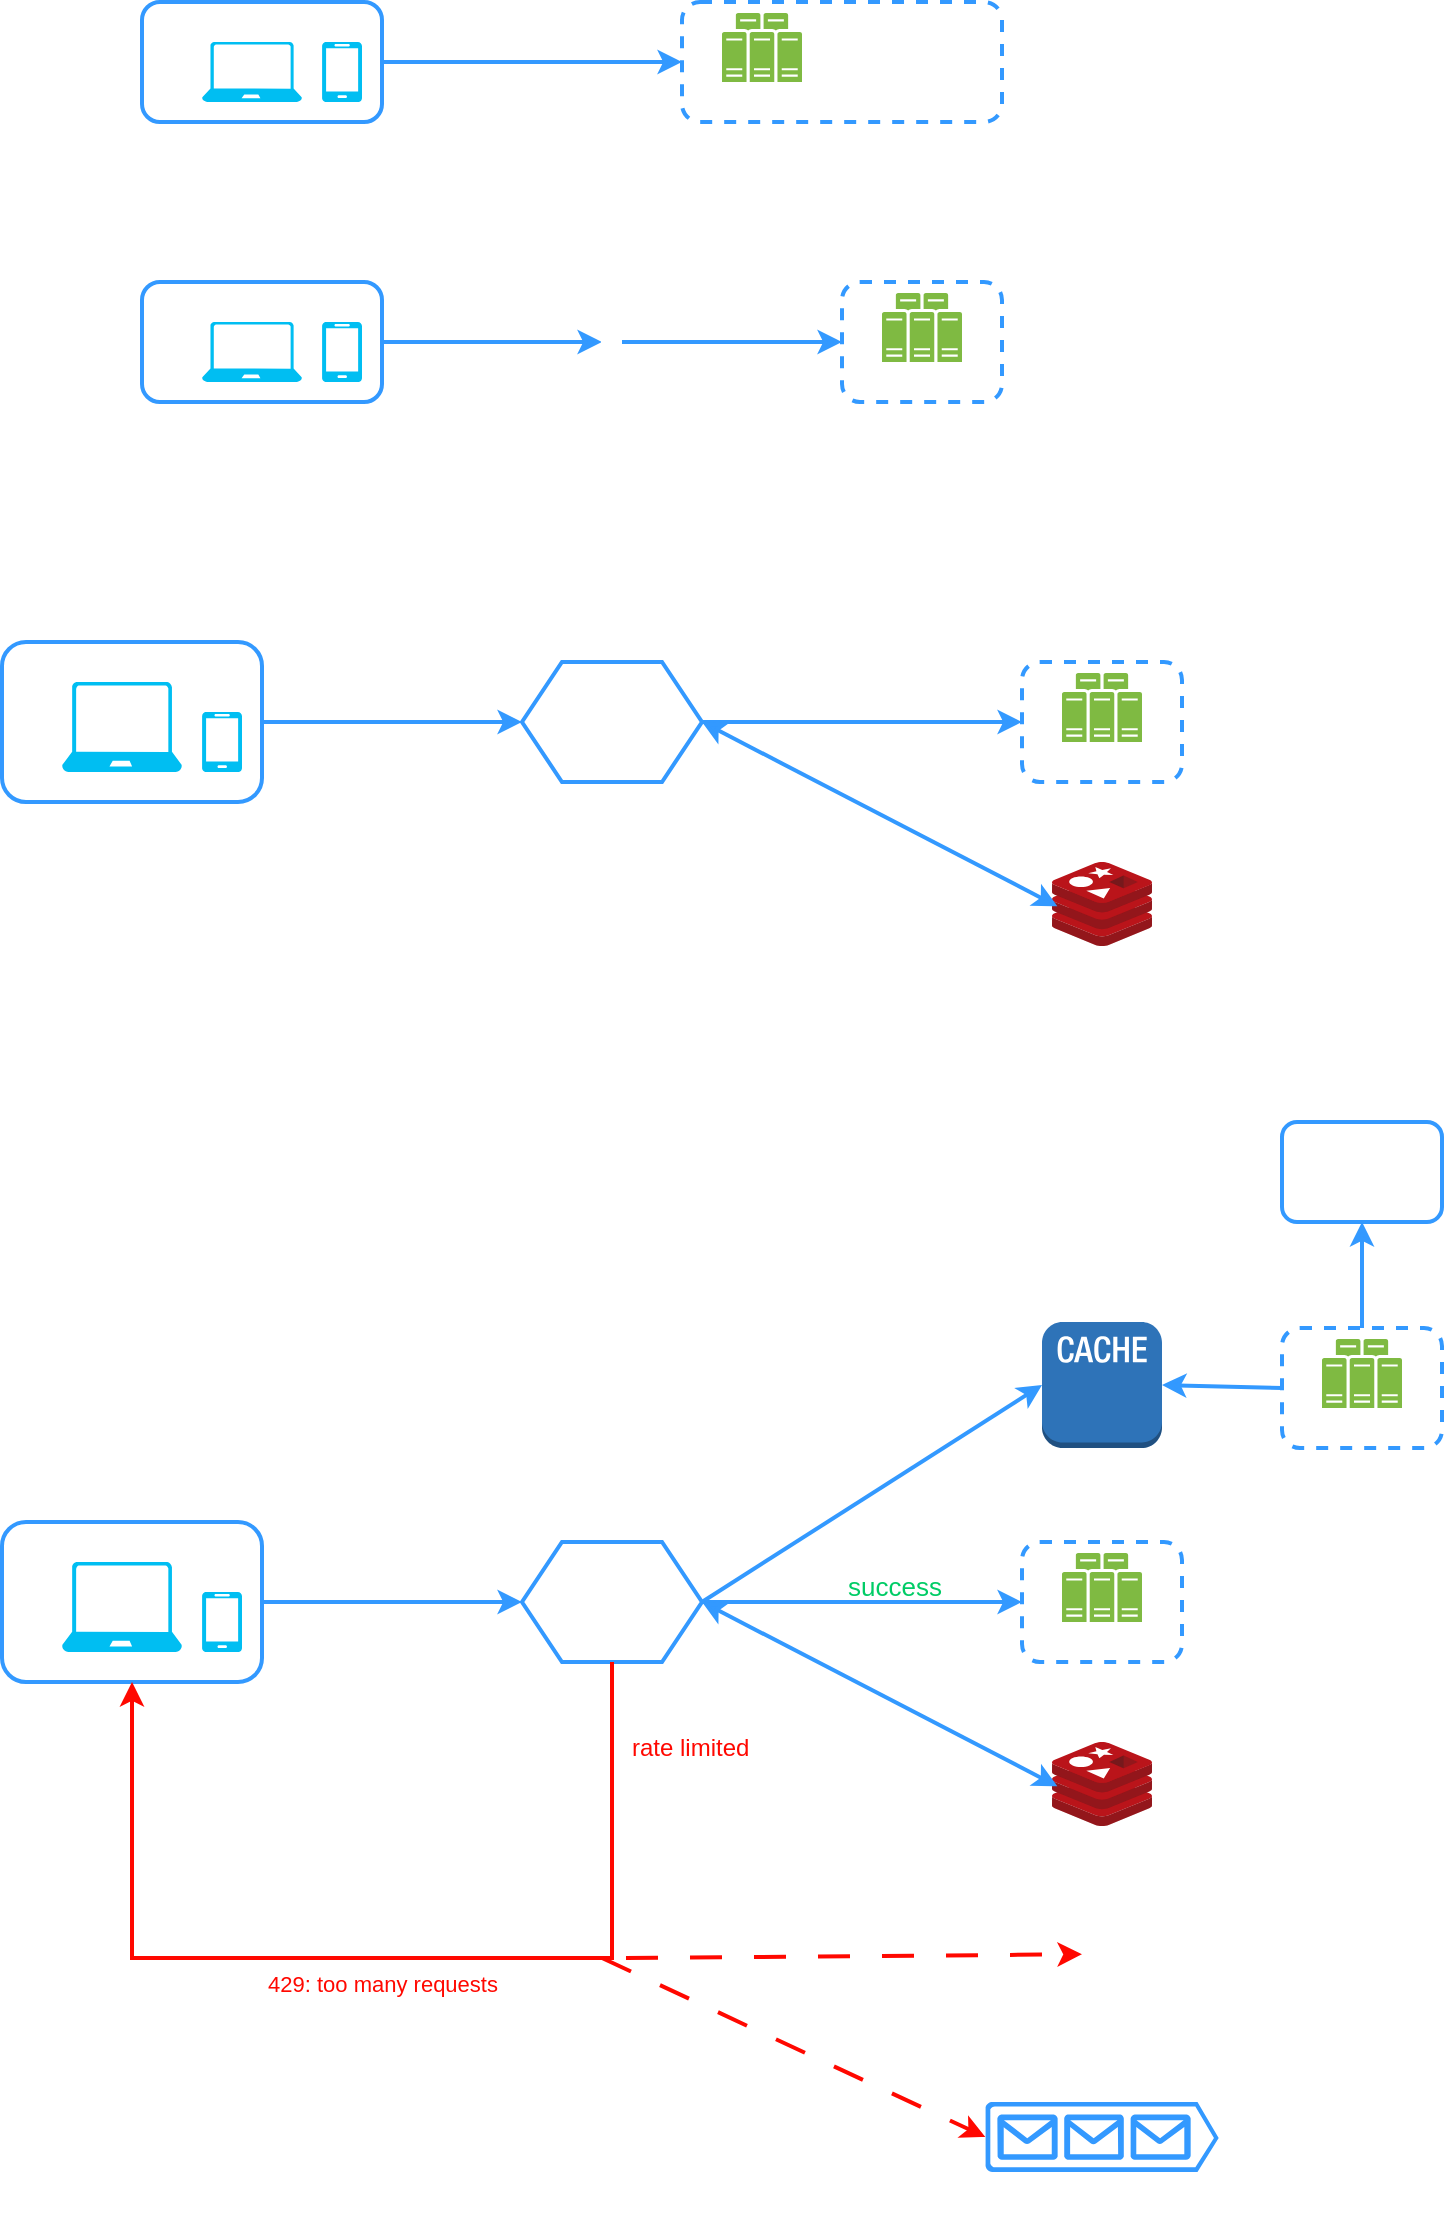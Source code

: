 <mxfile version="24.7.16">
  <diagram name="Page-1" id="OdNACH37kYZbs-KTAWDx">
    <mxGraphModel dx="1194" dy="772" grid="1" gridSize="10" guides="1" tooltips="1" connect="1" arrows="1" fold="1" page="1" pageScale="1" pageWidth="827" pageHeight="1169" math="0" shadow="0">
      <root>
        <mxCell id="0" />
        <mxCell id="1" parent="0" />
        <mxCell id="otoWU3ZxkSg-Xk5UeFQL-1" value="HTTP Request" style="edgeStyle=none;shape=connector;rounded=0;orthogonalLoop=1;jettySize=auto;html=1;entryX=0;entryY=0.5;entryDx=0;entryDy=0;strokeColor=#3399FF;strokeWidth=2;align=center;verticalAlign=bottom;fontFamily=Helvetica;fontSize=11;fontColor=#FFFFFF;labelBackgroundColor=none;endArrow=classic;flowAnimation=0;" edge="1" parent="1" source="otoWU3ZxkSg-Xk5UeFQL-2" target="otoWU3ZxkSg-Xk5UeFQL-5">
          <mxGeometry relative="1" as="geometry" />
        </mxCell>
        <mxCell id="otoWU3ZxkSg-Xk5UeFQL-2" value="&lt;font color=&quot;#ffffff&quot;&gt;Client&lt;/font&gt;" style="rounded=1;whiteSpace=wrap;html=1;strokeColor=#3399FF;align=left;verticalAlign=top;fontFamily=Helvetica;fontSize=11;fontColor=default;labelBackgroundColor=none;fillColor=none;strokeWidth=2;" vertex="1" parent="1">
          <mxGeometry x="250" y="90" width="120" height="60" as="geometry" />
        </mxCell>
        <mxCell id="otoWU3ZxkSg-Xk5UeFQL-3" value="" style="verticalLabelPosition=bottom;html=1;verticalAlign=top;align=center;strokeColor=none;fillColor=#00BEF2;shape=mxgraph.azure.laptop;pointerEvents=1;rounded=1;fontFamily=Helvetica;fontSize=11;fontColor=default;labelBackgroundColor=default;" vertex="1" parent="1">
          <mxGeometry x="280" y="110" width="50" height="30" as="geometry" />
        </mxCell>
        <mxCell id="otoWU3ZxkSg-Xk5UeFQL-4" value="" style="verticalLabelPosition=bottom;html=1;verticalAlign=top;align=center;strokeColor=none;fillColor=#00BEF2;shape=mxgraph.azure.mobile;pointerEvents=1;rounded=1;fontFamily=Helvetica;fontSize=11;fontColor=default;labelBackgroundColor=default;" vertex="1" parent="1">
          <mxGeometry x="340" y="110" width="20" height="30" as="geometry" />
        </mxCell>
        <mxCell id="otoWU3ZxkSg-Xk5UeFQL-5" value="" style="rounded=1;whiteSpace=wrap;html=1;strokeColor=#3399FF;align=left;verticalAlign=top;fontFamily=Helvetica;fontSize=11;fontColor=default;labelBackgroundColor=none;fillColor=none;dashed=1;strokeWidth=2;" vertex="1" parent="1">
          <mxGeometry x="520" y="90" width="160" height="60" as="geometry" />
        </mxCell>
        <mxCell id="otoWU3ZxkSg-Xk5UeFQL-6" value="&lt;p style=&quot;line-height: 110%;&quot;&gt;Api Servers&lt;/p&gt;" style="sketch=0;pointerEvents=1;shadow=0;dashed=0;html=1;strokeColor=none;fillColor=#505050;labelPosition=center;verticalLabelPosition=bottom;verticalAlign=bottom;outlineConnect=0;align=center;shape=mxgraph.office.servers.server_farm;fillColor=#7FBA42;rounded=1;fontFamily=Helvetica;fontSize=11;fontColor=#FFFFFF;labelBackgroundColor=none;spacing=6;" vertex="1" parent="1">
          <mxGeometry x="540" y="95.5" width="40" height="34.5" as="geometry" />
        </mxCell>
        <mxCell id="otoWU3ZxkSg-Xk5UeFQL-7" value="&lt;font color=&quot;#ffffff&quot;&gt;Rate limiter&lt;/font&gt;" style="rounded=1;whiteSpace=wrap;html=1;strokeColor=#FFFFFF;align=center;verticalAlign=middle;fontFamily=Helvetica;fontSize=11;fontColor=default;labelBackgroundColor=none;fillColor=none;strokeWidth=1;" vertex="1" parent="1">
          <mxGeometry x="600" y="105" width="60" height="30" as="geometry" />
        </mxCell>
        <mxCell id="otoWU3ZxkSg-Xk5UeFQL-8" value="" style="edgeStyle=none;shape=connector;rounded=0;orthogonalLoop=1;jettySize=auto;html=1;strokeColor=#3399FF;strokeWidth=2;align=center;verticalAlign=bottom;fontFamily=Helvetica;fontSize=11;fontColor=#FFFFFF;labelBackgroundColor=none;endArrow=classic;flowAnimation=0;entryX=0;entryY=0.5;entryDx=0;entryDy=0;" edge="1" parent="1" source="otoWU3ZxkSg-Xk5UeFQL-9" target="otoWU3ZxkSg-Xk5UeFQL-14">
          <mxGeometry relative="1" as="geometry">
            <mxPoint x="430" y="260" as="targetPoint" />
          </mxGeometry>
        </mxCell>
        <mxCell id="otoWU3ZxkSg-Xk5UeFQL-9" value="&lt;font color=&quot;#ffffff&quot;&gt;Client&lt;/font&gt;" style="rounded=1;whiteSpace=wrap;html=1;strokeColor=#3399FF;align=left;verticalAlign=top;fontFamily=Helvetica;fontSize=11;fontColor=default;labelBackgroundColor=none;fillColor=none;strokeWidth=2;" vertex="1" parent="1">
          <mxGeometry x="250" y="230" width="120" height="60" as="geometry" />
        </mxCell>
        <mxCell id="otoWU3ZxkSg-Xk5UeFQL-10" value="" style="verticalLabelPosition=bottom;html=1;verticalAlign=top;align=center;strokeColor=none;fillColor=#00BEF2;shape=mxgraph.azure.laptop;pointerEvents=1;rounded=1;fontFamily=Helvetica;fontSize=11;fontColor=default;labelBackgroundColor=default;" vertex="1" parent="1">
          <mxGeometry x="280" y="250" width="50" height="30" as="geometry" />
        </mxCell>
        <mxCell id="otoWU3ZxkSg-Xk5UeFQL-11" value="" style="verticalLabelPosition=bottom;html=1;verticalAlign=top;align=center;strokeColor=none;fillColor=#00BEF2;shape=mxgraph.azure.mobile;pointerEvents=1;rounded=1;fontFamily=Helvetica;fontSize=11;fontColor=default;labelBackgroundColor=default;" vertex="1" parent="1">
          <mxGeometry x="340" y="250" width="20" height="30" as="geometry" />
        </mxCell>
        <mxCell id="otoWU3ZxkSg-Xk5UeFQL-12" value="" style="rounded=1;whiteSpace=wrap;html=1;strokeColor=#3399FF;align=left;verticalAlign=top;fontFamily=Helvetica;fontSize=11;fontColor=default;labelBackgroundColor=none;fillColor=none;dashed=1;strokeWidth=2;" vertex="1" parent="1">
          <mxGeometry x="600" y="230" width="80" height="60" as="geometry" />
        </mxCell>
        <mxCell id="otoWU3ZxkSg-Xk5UeFQL-13" value="&lt;p style=&quot;line-height: 110%;&quot;&gt;Api Servers&lt;/p&gt;" style="sketch=0;pointerEvents=1;shadow=0;dashed=0;html=1;strokeColor=none;fillColor=#505050;labelPosition=center;verticalLabelPosition=bottom;verticalAlign=bottom;outlineConnect=0;align=center;shape=mxgraph.office.servers.server_farm;fillColor=#7FBA42;rounded=1;fontFamily=Helvetica;fontSize=11;fontColor=#FFFFFF;labelBackgroundColor=none;spacing=6;" vertex="1" parent="1">
          <mxGeometry x="620" y="235.5" width="40" height="34.5" as="geometry" />
        </mxCell>
        <mxCell id="otoWU3ZxkSg-Xk5UeFQL-14" value="&lt;font color=&quot;#ffffff&quot;&gt;Rate limiter&lt;/font&gt;" style="rounded=0;html=1;strokeColor=#FFFFFF;align=center;verticalAlign=bottom;fontFamily=Helvetica;fontSize=11;fontColor=default;labelBackgroundColor=none;fillColor=none;spacingLeft=0;spacingBottom=-21;" vertex="1" parent="1">
          <mxGeometry x="480" y="185" width="10" height="150" as="geometry" />
        </mxCell>
        <mxCell id="otoWU3ZxkSg-Xk5UeFQL-15" value="" style="edgeStyle=none;shape=connector;rounded=0;orthogonalLoop=1;jettySize=auto;html=1;strokeColor=#3399FF;strokeWidth=2;align=center;verticalAlign=bottom;fontFamily=Helvetica;fontSize=11;fontColor=#FFFFFF;labelBackgroundColor=none;endArrow=classic;flowAnimation=0;entryX=0;entryY=0.5;entryDx=0;entryDy=0;exitX=1;exitY=0.5;exitDx=0;exitDy=0;" edge="1" parent="1" source="otoWU3ZxkSg-Xk5UeFQL-14" target="otoWU3ZxkSg-Xk5UeFQL-12">
          <mxGeometry relative="1" as="geometry">
            <mxPoint x="560" y="340" as="sourcePoint" />
            <mxPoint x="650" y="340" as="targetPoint" />
          </mxGeometry>
        </mxCell>
        <mxCell id="otoWU3ZxkSg-Xk5UeFQL-16" value="" style="edgeStyle=none;shape=connector;rounded=0;orthogonalLoop=1;jettySize=auto;html=1;strokeColor=#3399FF;strokeWidth=2;align=center;verticalAlign=bottom;fontFamily=Helvetica;fontSize=11;fontColor=#FFFFFF;labelBackgroundColor=none;endArrow=classic;flowAnimation=0;entryX=0;entryY=0.5;entryDx=0;entryDy=0;" edge="1" parent="1" source="otoWU3ZxkSg-Xk5UeFQL-17" target="otoWU3ZxkSg-Xk5UeFQL-23">
          <mxGeometry relative="1" as="geometry">
            <mxPoint x="423" y="445" as="targetPoint" />
          </mxGeometry>
        </mxCell>
        <mxCell id="otoWU3ZxkSg-Xk5UeFQL-17" value="&lt;font color=&quot;#ffffff&quot; style=&quot;font-size: 12px;&quot;&gt;Client&lt;/font&gt;" style="rounded=1;whiteSpace=wrap;html=1;strokeColor=#3399FF;align=left;verticalAlign=top;fontFamily=Helvetica;fontSize=12;fontColor=default;labelBackgroundColor=none;fillColor=none;strokeWidth=2;" vertex="1" parent="1">
          <mxGeometry x="180" y="410" width="130" height="80" as="geometry" />
        </mxCell>
        <mxCell id="otoWU3ZxkSg-Xk5UeFQL-18" value="" style="verticalLabelPosition=bottom;html=1;verticalAlign=top;align=center;strokeColor=none;fillColor=#00BEF2;shape=mxgraph.azure.laptop;pointerEvents=1;rounded=1;fontFamily=Helvetica;fontSize=11;fontColor=default;labelBackgroundColor=default;" vertex="1" parent="1">
          <mxGeometry x="210" y="430" width="60" height="45" as="geometry" />
        </mxCell>
        <mxCell id="otoWU3ZxkSg-Xk5UeFQL-19" value="" style="verticalLabelPosition=bottom;html=1;verticalAlign=top;align=center;strokeColor=none;fillColor=#00BEF2;shape=mxgraph.azure.mobile;pointerEvents=1;rounded=1;fontFamily=Helvetica;fontSize=11;fontColor=default;labelBackgroundColor=default;" vertex="1" parent="1">
          <mxGeometry x="280" y="445" width="20" height="30" as="geometry" />
        </mxCell>
        <mxCell id="otoWU3ZxkSg-Xk5UeFQL-20" value="" style="rounded=1;whiteSpace=wrap;html=1;strokeColor=#3399FF;align=left;verticalAlign=top;fontFamily=Helvetica;fontSize=11;fontColor=default;labelBackgroundColor=none;fillColor=none;dashed=1;strokeWidth=2;" vertex="1" parent="1">
          <mxGeometry x="690" y="420" width="80" height="60" as="geometry" />
        </mxCell>
        <mxCell id="otoWU3ZxkSg-Xk5UeFQL-21" value="&lt;p style=&quot;line-height: 110%;&quot;&gt;Api Servers&lt;/p&gt;" style="sketch=0;pointerEvents=1;shadow=0;dashed=0;html=1;strokeColor=none;fillColor=#505050;labelPosition=center;verticalLabelPosition=bottom;verticalAlign=bottom;outlineConnect=0;align=center;shape=mxgraph.office.servers.server_farm;fillColor=#7FBA42;rounded=1;fontFamily=Helvetica;fontSize=11;fontColor=#FFFFFF;labelBackgroundColor=none;spacing=6;" vertex="1" parent="1">
          <mxGeometry x="710" y="425.5" width="40" height="34.5" as="geometry" />
        </mxCell>
        <mxCell id="otoWU3ZxkSg-Xk5UeFQL-22" value="" style="edgeStyle=none;shape=connector;rounded=0;orthogonalLoop=1;jettySize=auto;html=1;strokeColor=#3399FF;strokeWidth=2;align=center;verticalAlign=bottom;fontFamily=Helvetica;fontSize=11;fontColor=#FFFFFF;labelBackgroundColor=none;endArrow=classic;flowAnimation=0;entryX=0;entryY=0.5;entryDx=0;entryDy=0;exitX=1;exitY=0.5;exitDx=0;exitDy=0;" edge="1" parent="1" source="otoWU3ZxkSg-Xk5UeFQL-23" target="otoWU3ZxkSg-Xk5UeFQL-20">
          <mxGeometry relative="1" as="geometry">
            <mxPoint x="580" y="445" as="sourcePoint" />
            <mxPoint x="740" y="525" as="targetPoint" />
          </mxGeometry>
        </mxCell>
        <mxCell id="otoWU3ZxkSg-Xk5UeFQL-23" value="Rate limiter middleware" style="shape=hexagon;perimeter=hexagonPerimeter2;html=1;fixedSize=1;rounded=0;strokeColor=#3399FF;align=center;verticalAlign=middle;fontFamily=Helvetica;fontSize=12;fontColor=#FFFFFF;labelBackgroundColor=none;fillColor=none;strokeWidth=2;whiteSpace=wrap;" vertex="1" parent="1">
          <mxGeometry x="440" y="420" width="90" height="60" as="geometry" />
        </mxCell>
        <mxCell id="otoWU3ZxkSg-Xk5UeFQL-24" value="Redis" style="image;sketch=0;aspect=fixed;html=1;points=[];align=center;fontSize=12;image=img/lib/mscae/Cache_Redis_Product.svg;rounded=1;strokeColor=#3399FF;verticalAlign=top;fontFamily=Helvetica;fontColor=#FFFFFF;labelBackgroundColor=none;fillColor=none;imageBackground=none;imageBorder=none;" vertex="1" parent="1">
          <mxGeometry x="705" y="520" width="50" height="42" as="geometry" />
        </mxCell>
        <mxCell id="otoWU3ZxkSg-Xk5UeFQL-25" value="" style="edgeStyle=none;shape=connector;rounded=0;orthogonalLoop=1;jettySize=auto;html=1;strokeColor=#3399FF;strokeWidth=2;align=center;verticalAlign=bottom;fontFamily=Helvetica;fontSize=11;fontColor=#FFFFFF;labelBackgroundColor=none;endArrow=classic;flowAnimation=0;entryX=0.054;entryY=0.527;entryDx=0;entryDy=0;exitX=1;exitY=0.5;exitDx=0;exitDy=0;entryPerimeter=0;startArrow=classic;startFill=1;" edge="1" parent="1" source="otoWU3ZxkSg-Xk5UeFQL-23" target="otoWU3ZxkSg-Xk5UeFQL-24">
          <mxGeometry relative="1" as="geometry">
            <mxPoint x="560" y="458" as="sourcePoint" />
            <mxPoint x="700" y="458" as="targetPoint" />
          </mxGeometry>
        </mxCell>
        <mxCell id="otoWU3ZxkSg-Xk5UeFQL-26" value="" style="edgeStyle=none;shape=connector;rounded=0;orthogonalLoop=1;jettySize=auto;html=1;strokeColor=#3399FF;strokeWidth=2;align=center;verticalAlign=bottom;fontFamily=Helvetica;fontSize=11;fontColor=#FFFFFF;labelBackgroundColor=none;endArrow=classic;flowAnimation=0;entryX=0;entryY=0.5;entryDx=0;entryDy=0;" edge="1" parent="1" source="otoWU3ZxkSg-Xk5UeFQL-27" target="otoWU3ZxkSg-Xk5UeFQL-34">
          <mxGeometry relative="1" as="geometry">
            <mxPoint x="423" y="885" as="targetPoint" />
          </mxGeometry>
        </mxCell>
        <mxCell id="otoWU3ZxkSg-Xk5UeFQL-27" value="&lt;font color=&quot;#ffffff&quot; style=&quot;font-size: 12px;&quot;&gt;Client&lt;/font&gt;" style="rounded=1;whiteSpace=wrap;html=1;strokeColor=#3399FF;align=left;verticalAlign=top;fontFamily=Helvetica;fontSize=12;fontColor=default;labelBackgroundColor=none;fillColor=none;strokeWidth=2;" vertex="1" parent="1">
          <mxGeometry x="180" y="850" width="130" height="80" as="geometry" />
        </mxCell>
        <mxCell id="otoWU3ZxkSg-Xk5UeFQL-28" value="" style="verticalLabelPosition=bottom;html=1;verticalAlign=top;align=center;strokeColor=none;fillColor=#00BEF2;shape=mxgraph.azure.laptop;pointerEvents=1;rounded=1;fontFamily=Helvetica;fontSize=11;fontColor=default;labelBackgroundColor=default;" vertex="1" parent="1">
          <mxGeometry x="210" y="870" width="60" height="45" as="geometry" />
        </mxCell>
        <mxCell id="otoWU3ZxkSg-Xk5UeFQL-29" value="" style="verticalLabelPosition=bottom;html=1;verticalAlign=top;align=center;strokeColor=none;fillColor=#00BEF2;shape=mxgraph.azure.mobile;pointerEvents=1;rounded=1;fontFamily=Helvetica;fontSize=11;fontColor=default;labelBackgroundColor=default;" vertex="1" parent="1">
          <mxGeometry x="280" y="885" width="20" height="30" as="geometry" />
        </mxCell>
        <mxCell id="otoWU3ZxkSg-Xk5UeFQL-30" value="" style="rounded=1;whiteSpace=wrap;html=1;strokeColor=#3399FF;align=left;verticalAlign=top;fontFamily=Helvetica;fontSize=11;fontColor=default;labelBackgroundColor=none;fillColor=none;dashed=1;strokeWidth=2;" vertex="1" parent="1">
          <mxGeometry x="690" y="860" width="80" height="60" as="geometry" />
        </mxCell>
        <mxCell id="otoWU3ZxkSg-Xk5UeFQL-31" value="&lt;p style=&quot;line-height: 110%;&quot;&gt;Api Servers&lt;/p&gt;" style="sketch=0;pointerEvents=1;shadow=0;dashed=0;html=1;strokeColor=none;fillColor=#505050;labelPosition=center;verticalLabelPosition=bottom;verticalAlign=bottom;outlineConnect=0;align=center;shape=mxgraph.office.servers.server_farm;fillColor=#7FBA42;rounded=1;fontFamily=Helvetica;fontSize=11;fontColor=#FFFFFF;labelBackgroundColor=none;spacing=6;" vertex="1" parent="1">
          <mxGeometry x="710" y="865.5" width="40" height="34.5" as="geometry" />
        </mxCell>
        <mxCell id="otoWU3ZxkSg-Xk5UeFQL-32" value="" style="edgeStyle=none;shape=connector;rounded=0;orthogonalLoop=1;jettySize=auto;html=1;strokeColor=#3399FF;strokeWidth=2;align=center;verticalAlign=bottom;fontFamily=Helvetica;fontSize=11;fontColor=#FFFFFF;labelBackgroundColor=none;endArrow=classic;flowAnimation=0;entryX=0;entryY=0.5;entryDx=0;entryDy=0;exitX=1;exitY=0.5;exitDx=0;exitDy=0;" edge="1" parent="1" source="otoWU3ZxkSg-Xk5UeFQL-34" target="otoWU3ZxkSg-Xk5UeFQL-30">
          <mxGeometry relative="1" as="geometry">
            <mxPoint x="580" y="885" as="sourcePoint" />
            <mxPoint x="740" y="965" as="targetPoint" />
          </mxGeometry>
        </mxCell>
        <mxCell id="otoWU3ZxkSg-Xk5UeFQL-33" value="&lt;font style=&quot;font-size: 13px;&quot; color=&quot;#00cc66&quot;&gt;success&lt;/font&gt;" style="edgeLabel;html=1;align=center;verticalAlign=middle;resizable=0;points=[];rounded=1;strokeColor=#3399FF;fontFamily=Helvetica;fontSize=13;fontColor=default;labelBackgroundColor=none;fillColor=none;" connectable="0" vertex="1" parent="otoWU3ZxkSg-Xk5UeFQL-32">
          <mxGeometry x="0.198" y="1" relative="1" as="geometry">
            <mxPoint y="-7" as="offset" />
          </mxGeometry>
        </mxCell>
        <mxCell id="otoWU3ZxkSg-Xk5UeFQL-34" value="Rate limiter middleware" style="shape=hexagon;perimeter=hexagonPerimeter2;html=1;fixedSize=1;rounded=0;strokeColor=#3399FF;align=center;verticalAlign=middle;fontFamily=Helvetica;fontSize=12;fontColor=#FFFFFF;labelBackgroundColor=none;fillColor=none;strokeWidth=2;whiteSpace=wrap;" vertex="1" parent="1">
          <mxGeometry x="440" y="860" width="90" height="60" as="geometry" />
        </mxCell>
        <mxCell id="otoWU3ZxkSg-Xk5UeFQL-35" value="Redis" style="image;sketch=0;aspect=fixed;html=1;points=[];align=center;fontSize=12;image=img/lib/mscae/Cache_Redis_Product.svg;rounded=1;strokeColor=#3399FF;verticalAlign=top;fontFamily=Helvetica;fontColor=#FFFFFF;labelBackgroundColor=none;fillColor=none;imageBackground=none;imageBorder=none;" vertex="1" parent="1">
          <mxGeometry x="705" y="960" width="50" height="42" as="geometry" />
        </mxCell>
        <mxCell id="otoWU3ZxkSg-Xk5UeFQL-36" value="" style="edgeStyle=none;shape=connector;rounded=0;orthogonalLoop=1;jettySize=auto;html=1;strokeColor=#3399FF;strokeWidth=2;align=center;verticalAlign=bottom;fontFamily=Helvetica;fontSize=11;fontColor=#FFFFFF;labelBackgroundColor=none;endArrow=classic;flowAnimation=0;entryX=0.054;entryY=0.527;entryDx=0;entryDy=0;exitX=1;exitY=0.5;exitDx=0;exitDy=0;entryPerimeter=0;startArrow=classic;startFill=1;" edge="1" parent="1" source="otoWU3ZxkSg-Xk5UeFQL-34" target="otoWU3ZxkSg-Xk5UeFQL-35">
          <mxGeometry relative="1" as="geometry">
            <mxPoint x="560" y="898" as="sourcePoint" />
            <mxPoint x="700" y="898" as="targetPoint" />
          </mxGeometry>
        </mxCell>
        <mxCell id="otoWU3ZxkSg-Xk5UeFQL-37" value="&lt;font style=&quot;font-size: 12px;&quot; color=&quot;#ffffff&quot;&gt;Cached rules&lt;/font&gt;" style="outlineConnect=0;dashed=0;verticalLabelPosition=bottom;verticalAlign=top;align=center;html=1;shape=mxgraph.aws3.cache_node;fillColor=#2E73B8;gradientColor=none;rounded=1;strokeColor=#3399FF;fontFamily=Helvetica;fontSize=11;fontColor=default;labelBackgroundColor=none;" vertex="1" parent="1">
          <mxGeometry x="700" y="750" width="60" height="63" as="geometry" />
        </mxCell>
        <mxCell id="otoWU3ZxkSg-Xk5UeFQL-38" value="" style="rounded=1;whiteSpace=wrap;html=1;strokeColor=#3399FF;align=left;verticalAlign=top;fontFamily=Helvetica;fontSize=11;fontColor=default;labelBackgroundColor=none;fillColor=none;dashed=1;strokeWidth=2;" vertex="1" parent="1">
          <mxGeometry x="820" y="753" width="80" height="60" as="geometry" />
        </mxCell>
        <mxCell id="otoWU3ZxkSg-Xk5UeFQL-39" value="&lt;p style=&quot;line-height: 110%;&quot;&gt;Workers&lt;/p&gt;" style="sketch=0;pointerEvents=1;shadow=0;dashed=0;html=1;strokeColor=none;fillColor=#505050;labelPosition=center;verticalLabelPosition=bottom;verticalAlign=bottom;outlineConnect=0;align=center;shape=mxgraph.office.servers.server_farm;fillColor=#7FBA42;rounded=1;fontFamily=Helvetica;fontSize=11;fontColor=#FFFFFF;labelBackgroundColor=none;spacing=6;" vertex="1" parent="1">
          <mxGeometry x="840" y="758.5" width="40" height="34.5" as="geometry" />
        </mxCell>
        <mxCell id="otoWU3ZxkSg-Xk5UeFQL-40" style="edgeStyle=none;shape=connector;rounded=0;orthogonalLoop=1;jettySize=auto;html=1;exitX=1;exitY=0.5;exitDx=0;exitDy=0;entryX=0;entryY=0.5;entryDx=0;entryDy=0;entryPerimeter=0;strokeColor=#3399FF;strokeWidth=2;align=center;verticalAlign=middle;fontFamily=Helvetica;fontSize=11;fontColor=default;labelBackgroundColor=none;endArrow=classic;flowAnimation=0;" edge="1" parent="1" source="otoWU3ZxkSg-Xk5UeFQL-34" target="otoWU3ZxkSg-Xk5UeFQL-37">
          <mxGeometry relative="1" as="geometry" />
        </mxCell>
        <mxCell id="otoWU3ZxkSg-Xk5UeFQL-41" style="edgeStyle=none;shape=connector;rounded=0;orthogonalLoop=1;jettySize=auto;html=1;exitX=0;exitY=0.5;exitDx=0;exitDy=0;entryX=1;entryY=0.5;entryDx=0;entryDy=0;entryPerimeter=0;strokeColor=#3399FF;strokeWidth=2;align=center;verticalAlign=middle;fontFamily=Helvetica;fontSize=11;fontColor=default;labelBackgroundColor=none;endArrow=classic;flowAnimation=0;" edge="1" parent="1" source="otoWU3ZxkSg-Xk5UeFQL-38" target="otoWU3ZxkSg-Xk5UeFQL-37">
          <mxGeometry relative="1" as="geometry">
            <mxPoint x="540" y="900" as="sourcePoint" />
            <mxPoint x="710" y="792" as="targetPoint" />
          </mxGeometry>
        </mxCell>
        <mxCell id="otoWU3ZxkSg-Xk5UeFQL-42" value="&lt;font color=&quot;#ffffff&quot; style=&quot;font-size: 13px;&quot;&gt;Rules&lt;/font&gt;" style="rounded=1;whiteSpace=wrap;html=1;strokeColor=#3399FF;align=center;verticalAlign=middle;fontFamily=Helvetica;fontSize=13;fontColor=default;labelBackgroundColor=none;fillColor=none;strokeWidth=2;" vertex="1" parent="1">
          <mxGeometry x="820" y="650" width="80" height="50" as="geometry" />
        </mxCell>
        <mxCell id="otoWU3ZxkSg-Xk5UeFQL-43" style="edgeStyle=none;shape=connector;rounded=0;orthogonalLoop=1;jettySize=auto;html=1;exitX=0.5;exitY=0;exitDx=0;exitDy=0;entryX=0.5;entryY=1;entryDx=0;entryDy=0;strokeColor=#3399FF;strokeWidth=2;align=center;verticalAlign=middle;fontFamily=Helvetica;fontSize=11;fontColor=default;labelBackgroundColor=none;endArrow=classic;flowAnimation=0;" edge="1" parent="1" source="otoWU3ZxkSg-Xk5UeFQL-38" target="otoWU3ZxkSg-Xk5UeFQL-42">
          <mxGeometry relative="1" as="geometry">
            <mxPoint x="830" y="793" as="sourcePoint" />
            <mxPoint x="770" y="792" as="targetPoint" />
          </mxGeometry>
        </mxCell>
        <mxCell id="otoWU3ZxkSg-Xk5UeFQL-44" value="&lt;font&gt;429: too many requests&lt;/font&gt;" style="edgeStyle=orthogonalEdgeStyle;shape=connector;rounded=0;orthogonalLoop=1;jettySize=auto;html=1;exitX=0.5;exitY=1;exitDx=0;exitDy=0;entryX=0.5;entryY=1;entryDx=0;entryDy=0;strokeColor=#FF0800;strokeWidth=2;align=center;verticalAlign=top;fontFamily=Helvetica;fontSize=11;fontColor=#FF0800;labelBackgroundColor=none;endArrow=classic;flowAnimation=0;" edge="1" parent="1" source="otoWU3ZxkSg-Xk5UeFQL-34" target="otoWU3ZxkSg-Xk5UeFQL-27">
          <mxGeometry relative="1" as="geometry">
            <mxPoint x="320" y="1128" as="sourcePoint" />
            <mxPoint x="490" y="1020" as="targetPoint" />
            <Array as="points">
              <mxPoint x="485" y="1068" />
              <mxPoint x="245" y="1068" />
            </Array>
          </mxGeometry>
        </mxCell>
        <mxCell id="otoWU3ZxkSg-Xk5UeFQL-45" value="Request dropped" style="verticalLabelPosition=bottom;verticalAlign=top;html=1;shape=mxgraph.basic.drop;rounded=1;strokeColor=#FFFFFF;align=center;fontFamily=Helvetica;fontSize=11;fontColor=#FFFFFF;labelBackgroundColor=none;fillColor=none;strokeWidth=2;" vertex="1" parent="1">
          <mxGeometry x="712.5" y="1050" width="35" height="50" as="geometry" />
        </mxCell>
        <mxCell id="otoWU3ZxkSg-Xk5UeFQL-46" value="" style="endArrow=classic;html=1;rounded=0;strokeColor=#FF0800;strokeWidth=2;align=center;verticalAlign=middle;fontFamily=Helvetica;fontSize=11;fontColor=default;labelBackgroundColor=none;edgeStyle=none;flowAnimation=0;entryX=0.214;entryY=0.323;entryDx=0;entryDy=0;entryPerimeter=0;dashed=1;dashPattern=8 8;" edge="1" parent="1" target="otoWU3ZxkSg-Xk5UeFQL-45">
          <mxGeometry width="50" height="50" relative="1" as="geometry">
            <mxPoint x="492" y="1068" as="sourcePoint" />
            <mxPoint x="520" y="1010" as="targetPoint" />
          </mxGeometry>
        </mxCell>
        <mxCell id="otoWU3ZxkSg-Xk5UeFQL-47" value="&lt;span style=&quot;&quot;&gt;&lt;font color=&quot;#ffffff&quot;&gt;option 1&lt;/font&gt;&lt;/span&gt;" style="edgeLabel;html=1;align=center;verticalAlign=bottom;resizable=0;points=[];labelBackgroundColor=none;" connectable="0" vertex="1" parent="otoWU3ZxkSg-Xk5UeFQL-46">
          <mxGeometry x="0.057" relative="1" as="geometry">
            <mxPoint as="offset" />
          </mxGeometry>
        </mxCell>
        <mxCell id="otoWU3ZxkSg-Xk5UeFQL-48" value="Message queue" style="sketch=0;aspect=fixed;pointerEvents=1;shadow=0;dashed=0;html=1;strokeColor=none;labelPosition=center;verticalLabelPosition=bottom;verticalAlign=top;align=center;fillColor=#3399FF;shape=mxgraph.azure.queue_generic;rounded=1;fontFamily=Helvetica;fontSize=11;fontColor=#FFFFFF;labelBackgroundColor=none;" vertex="1" parent="1">
          <mxGeometry x="671.67" y="1140" width="116.67" height="35" as="geometry" />
        </mxCell>
        <mxCell id="otoWU3ZxkSg-Xk5UeFQL-49" value="" style="endArrow=classic;html=1;rounded=0;strokeColor=#FF0800;strokeWidth=2;align=center;verticalAlign=middle;fontFamily=Helvetica;fontSize=11;fontColor=default;labelBackgroundColor=none;edgeStyle=none;flowAnimation=0;entryX=0;entryY=0.5;entryDx=0;entryDy=0;entryPerimeter=0;dashed=1;dashPattern=8 8;" edge="1" parent="1" target="otoWU3ZxkSg-Xk5UeFQL-48">
          <mxGeometry width="50" height="50" relative="1" as="geometry">
            <mxPoint x="480" y="1068" as="sourcePoint" />
            <mxPoint x="730" y="1076" as="targetPoint" />
          </mxGeometry>
        </mxCell>
        <mxCell id="otoWU3ZxkSg-Xk5UeFQL-50" value="option 2" style="edgeLabel;html=1;align=center;verticalAlign=bottom;resizable=0;points=[];fontColor=#FFFFFF;labelBackgroundColor=none;spacingTop=0;" connectable="0" vertex="1" parent="otoWU3ZxkSg-Xk5UeFQL-49">
          <mxGeometry x="0.338" relative="1" as="geometry">
            <mxPoint x="2" y="-8" as="offset" />
          </mxGeometry>
        </mxCell>
        <mxCell id="otoWU3ZxkSg-Xk5UeFQL-51" value="&lt;font color=&quot;#ff0800&quot;&gt;rate limited&amp;nbsp;&lt;/font&gt;" style="text;html=1;align=center;verticalAlign=middle;whiteSpace=wrap;rounded=0;" vertex="1" parent="1">
          <mxGeometry x="490" y="948" width="72" height="30" as="geometry" />
        </mxCell>
      </root>
    </mxGraphModel>
  </diagram>
</mxfile>

